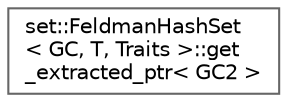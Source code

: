 digraph "类继承关系图"
{
 // LATEX_PDF_SIZE
  bgcolor="transparent";
  edge [fontname=Helvetica,fontsize=10,labelfontname=Helvetica,labelfontsize=10];
  node [fontname=Helvetica,fontsize=10,shape=box,height=0.2,width=0.4];
  rankdir="LR";
  Node0 [id="Node000000",label="set::FeldmanHashSet\l\< GC, T, Traits \>::get\l_extracted_ptr\< GC2 \>",height=0.2,width=0.4,color="grey40", fillcolor="white", style="filled",URL="$structset_1_1_feldman_hash_set_1_1get__extracted__ptr.html",tooltip=" "];
}
